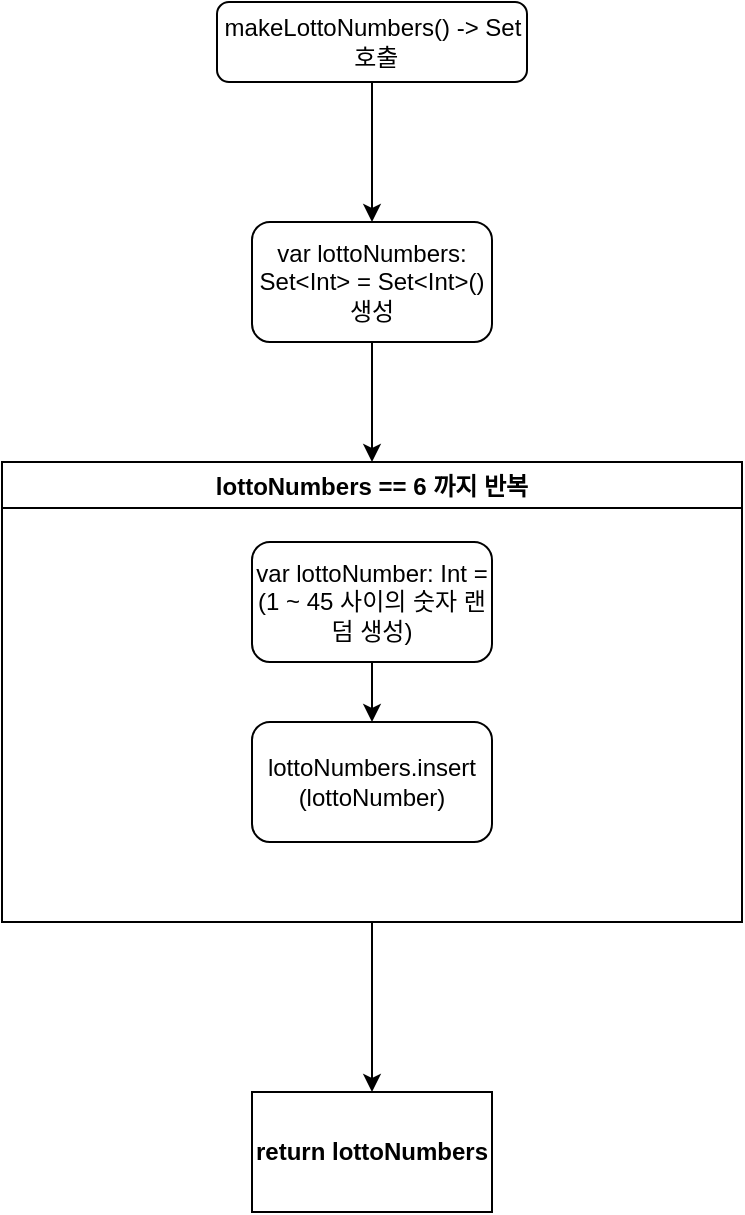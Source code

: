 <mxfile version="22.0.2" type="github">
  <diagram id="C5RBs43oDa-KdzZeNtuy" name="Page-1">
    <mxGraphModel dx="1018" dy="805" grid="1" gridSize="10" guides="1" tooltips="1" connect="1" arrows="1" fold="1" page="1" pageScale="1" pageWidth="827" pageHeight="1169" math="0" shadow="0">
      <root>
        <mxCell id="WIyWlLk6GJQsqaUBKTNV-0" />
        <mxCell id="WIyWlLk6GJQsqaUBKTNV-1" parent="WIyWlLk6GJQsqaUBKTNV-0" />
        <mxCell id="fP_J6S1NjW1sJ828qq0C-4" value="" style="edgeStyle=orthogonalEdgeStyle;rounded=0;orthogonalLoop=1;jettySize=auto;html=1;" edge="1" parent="WIyWlLk6GJQsqaUBKTNV-1" source="WIyWlLk6GJQsqaUBKTNV-3" target="fP_J6S1NjW1sJ828qq0C-3">
          <mxGeometry relative="1" as="geometry" />
        </mxCell>
        <mxCell id="WIyWlLk6GJQsqaUBKTNV-3" value="makeLottoNumbers() -&amp;gt; Set&lt;br&gt;&amp;nbsp;호출" style="rounded=1;whiteSpace=wrap;html=1;fontSize=12;glass=0;strokeWidth=1;shadow=0;" parent="WIyWlLk6GJQsqaUBKTNV-1" vertex="1">
          <mxGeometry x="227.5" y="80" width="155" height="40" as="geometry" />
        </mxCell>
        <mxCell id="fP_J6S1NjW1sJ828qq0C-6" style="edgeStyle=orthogonalEdgeStyle;rounded=0;orthogonalLoop=1;jettySize=auto;html=1;entryX=0.5;entryY=0;entryDx=0;entryDy=0;" edge="1" parent="WIyWlLk6GJQsqaUBKTNV-1" source="fP_J6S1NjW1sJ828qq0C-3" target="fP_J6S1NjW1sJ828qq0C-5">
          <mxGeometry relative="1" as="geometry" />
        </mxCell>
        <mxCell id="fP_J6S1NjW1sJ828qq0C-3" value="var lottoNumbers: Set&amp;lt;Int&amp;gt; = Set&amp;lt;Int&amp;gt;()&lt;br&gt;생성" style="whiteSpace=wrap;html=1;rounded=1;glass=0;strokeWidth=1;shadow=0;" vertex="1" parent="WIyWlLk6GJQsqaUBKTNV-1">
          <mxGeometry x="245" y="190" width="120" height="60" as="geometry" />
        </mxCell>
        <mxCell id="fP_J6S1NjW1sJ828qq0C-12" value="" style="edgeStyle=orthogonalEdgeStyle;rounded=0;orthogonalLoop=1;jettySize=auto;html=1;" edge="1" parent="WIyWlLk6GJQsqaUBKTNV-1" source="fP_J6S1NjW1sJ828qq0C-5" target="fP_J6S1NjW1sJ828qq0C-11">
          <mxGeometry relative="1" as="geometry" />
        </mxCell>
        <mxCell id="fP_J6S1NjW1sJ828qq0C-5" value="lottoNumbers == 6 까지 반복" style="swimlane;" vertex="1" parent="WIyWlLk6GJQsqaUBKTNV-1">
          <mxGeometry x="120" y="310" width="370" height="230" as="geometry" />
        </mxCell>
        <mxCell id="fP_J6S1NjW1sJ828qq0C-10" value="" style="edgeStyle=orthogonalEdgeStyle;rounded=0;orthogonalLoop=1;jettySize=auto;html=1;" edge="1" parent="fP_J6S1NjW1sJ828qq0C-5" source="fP_J6S1NjW1sJ828qq0C-7" target="fP_J6S1NjW1sJ828qq0C-9">
          <mxGeometry relative="1" as="geometry" />
        </mxCell>
        <mxCell id="fP_J6S1NjW1sJ828qq0C-7" value="var lottoNumber: Int = (1 ~ 45 사이의 숫자 랜덤 생성)" style="rounded=1;whiteSpace=wrap;html=1;" vertex="1" parent="fP_J6S1NjW1sJ828qq0C-5">
          <mxGeometry x="125" y="40" width="120" height="60" as="geometry" />
        </mxCell>
        <mxCell id="fP_J6S1NjW1sJ828qq0C-8" style="edgeStyle=orthogonalEdgeStyle;rounded=0;orthogonalLoop=1;jettySize=auto;html=1;exitX=0.5;exitY=1;exitDx=0;exitDy=0;" edge="1" parent="fP_J6S1NjW1sJ828qq0C-5" source="fP_J6S1NjW1sJ828qq0C-7" target="fP_J6S1NjW1sJ828qq0C-7">
          <mxGeometry relative="1" as="geometry" />
        </mxCell>
        <mxCell id="fP_J6S1NjW1sJ828qq0C-9" value="lottoNumbers.insert&lt;br&gt;(lottoNumber)" style="whiteSpace=wrap;html=1;rounded=1;" vertex="1" parent="fP_J6S1NjW1sJ828qq0C-5">
          <mxGeometry x="125" y="130" width="120" height="60" as="geometry" />
        </mxCell>
        <mxCell id="fP_J6S1NjW1sJ828qq0C-11" value="return lottoNumbers" style="whiteSpace=wrap;html=1;fontStyle=1;startSize=23;" vertex="1" parent="WIyWlLk6GJQsqaUBKTNV-1">
          <mxGeometry x="245" y="625" width="120" height="60" as="geometry" />
        </mxCell>
      </root>
    </mxGraphModel>
  </diagram>
</mxfile>
